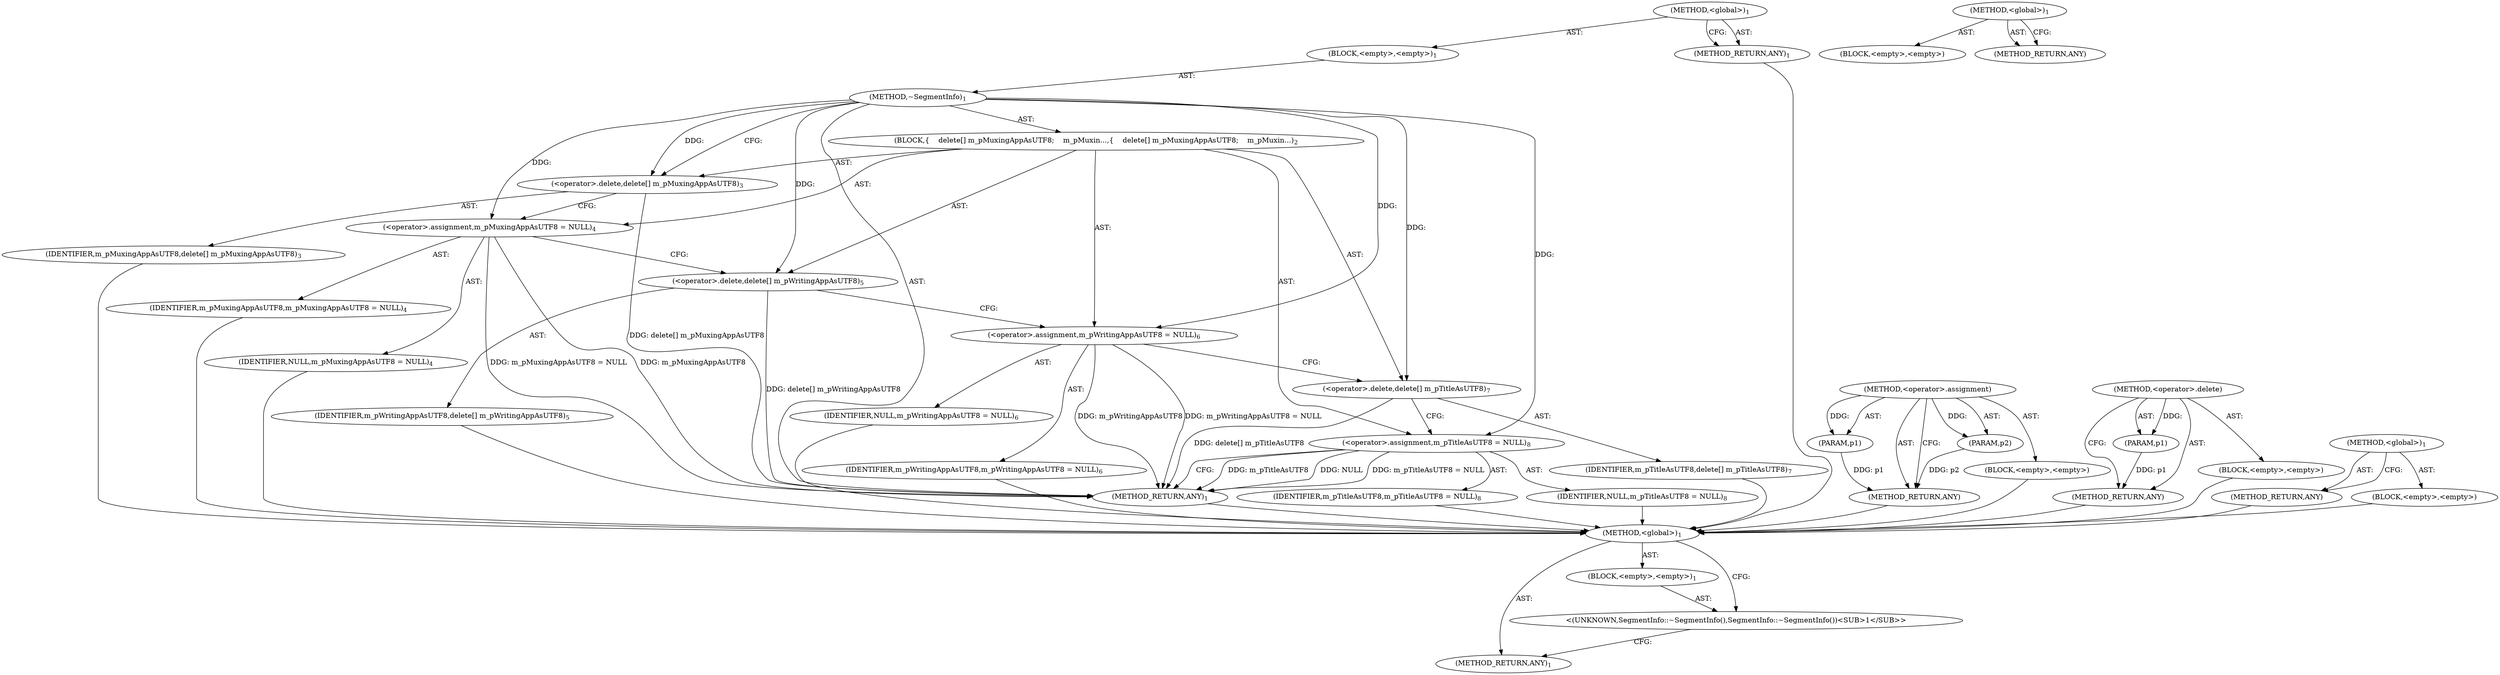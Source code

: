 digraph "&lt;global&gt;" {
vulnerable_6 [label=<(METHOD,&lt;global&gt;)<SUB>1</SUB>>];
vulnerable_7 [label=<(BLOCK,&lt;empty&gt;,&lt;empty&gt;)<SUB>1</SUB>>];
vulnerable_8 [label=<(METHOD,~SegmentInfo)<SUB>1</SUB>>];
vulnerable_9 [label=<(BLOCK,{
    delete[] m_pMuxingAppAsUTF8;
    m_pMuxin...,{
    delete[] m_pMuxingAppAsUTF8;
    m_pMuxin...)<SUB>2</SUB>>];
vulnerable_10 [label=<(&lt;operator&gt;.delete,delete[] m_pMuxingAppAsUTF8)<SUB>3</SUB>>];
vulnerable_11 [label=<(IDENTIFIER,m_pMuxingAppAsUTF8,delete[] m_pMuxingAppAsUTF8)<SUB>3</SUB>>];
vulnerable_12 [label=<(&lt;operator&gt;.assignment,m_pMuxingAppAsUTF8 = NULL)<SUB>4</SUB>>];
vulnerable_13 [label=<(IDENTIFIER,m_pMuxingAppAsUTF8,m_pMuxingAppAsUTF8 = NULL)<SUB>4</SUB>>];
vulnerable_14 [label=<(IDENTIFIER,NULL,m_pMuxingAppAsUTF8 = NULL)<SUB>4</SUB>>];
vulnerable_15 [label=<(&lt;operator&gt;.delete,delete[] m_pWritingAppAsUTF8)<SUB>5</SUB>>];
vulnerable_16 [label=<(IDENTIFIER,m_pWritingAppAsUTF8,delete[] m_pWritingAppAsUTF8)<SUB>5</SUB>>];
vulnerable_17 [label=<(&lt;operator&gt;.assignment,m_pWritingAppAsUTF8 = NULL)<SUB>6</SUB>>];
vulnerable_18 [label=<(IDENTIFIER,m_pWritingAppAsUTF8,m_pWritingAppAsUTF8 = NULL)<SUB>6</SUB>>];
vulnerable_19 [label=<(IDENTIFIER,NULL,m_pWritingAppAsUTF8 = NULL)<SUB>6</SUB>>];
vulnerable_20 [label=<(&lt;operator&gt;.delete,delete[] m_pTitleAsUTF8)<SUB>7</SUB>>];
vulnerable_21 [label=<(IDENTIFIER,m_pTitleAsUTF8,delete[] m_pTitleAsUTF8)<SUB>7</SUB>>];
vulnerable_22 [label=<(&lt;operator&gt;.assignment,m_pTitleAsUTF8 = NULL)<SUB>8</SUB>>];
vulnerable_23 [label=<(IDENTIFIER,m_pTitleAsUTF8,m_pTitleAsUTF8 = NULL)<SUB>8</SUB>>];
vulnerable_24 [label=<(IDENTIFIER,NULL,m_pTitleAsUTF8 = NULL)<SUB>8</SUB>>];
vulnerable_25 [label=<(METHOD_RETURN,ANY)<SUB>1</SUB>>];
vulnerable_27 [label=<(METHOD_RETURN,ANY)<SUB>1</SUB>>];
vulnerable_44 [label=<(METHOD,&lt;operator&gt;.assignment)>];
vulnerable_45 [label=<(PARAM,p1)>];
vulnerable_46 [label=<(PARAM,p2)>];
vulnerable_47 [label=<(BLOCK,&lt;empty&gt;,&lt;empty&gt;)>];
vulnerable_48 [label=<(METHOD_RETURN,ANY)>];
vulnerable_40 [label=<(METHOD,&lt;operator&gt;.delete)>];
vulnerable_41 [label=<(PARAM,p1)>];
vulnerable_42 [label=<(BLOCK,&lt;empty&gt;,&lt;empty&gt;)>];
vulnerable_43 [label=<(METHOD_RETURN,ANY)>];
vulnerable_34 [label=<(METHOD,&lt;global&gt;)<SUB>1</SUB>>];
vulnerable_35 [label=<(BLOCK,&lt;empty&gt;,&lt;empty&gt;)>];
vulnerable_36 [label=<(METHOD_RETURN,ANY)>];
fixed_6 [label=<(METHOD,&lt;global&gt;)<SUB>1</SUB>>];
fixed_7 [label=<(BLOCK,&lt;empty&gt;,&lt;empty&gt;)<SUB>1</SUB>>];
fixed_8 [label="<(UNKNOWN,SegmentInfo::~SegmentInfo(),SegmentInfo::~SegmentInfo())<SUB>1</SUB>>"];
fixed_9 [label=<(METHOD_RETURN,ANY)<SUB>1</SUB>>];
fixed_14 [label=<(METHOD,&lt;global&gt;)<SUB>1</SUB>>];
fixed_15 [label=<(BLOCK,&lt;empty&gt;,&lt;empty&gt;)>];
fixed_16 [label=<(METHOD_RETURN,ANY)>];
vulnerable_6 -> vulnerable_7  [key=0, label="AST: "];
vulnerable_6 -> vulnerable_27  [key=0, label="AST: "];
vulnerable_6 -> vulnerable_27  [key=1, label="CFG: "];
vulnerable_7 -> vulnerable_8  [key=0, label="AST: "];
vulnerable_8 -> vulnerable_9  [key=0, label="AST: "];
vulnerable_8 -> vulnerable_25  [key=0, label="AST: "];
vulnerable_8 -> vulnerable_10  [key=0, label="CFG: "];
vulnerable_8 -> vulnerable_10  [key=1, label="DDG: "];
vulnerable_8 -> vulnerable_12  [key=0, label="DDG: "];
vulnerable_8 -> vulnerable_17  [key=0, label="DDG: "];
vulnerable_8 -> vulnerable_22  [key=0, label="DDG: "];
vulnerable_8 -> vulnerable_15  [key=0, label="DDG: "];
vulnerable_8 -> vulnerable_20  [key=0, label="DDG: "];
vulnerable_9 -> vulnerable_10  [key=0, label="AST: "];
vulnerable_9 -> vulnerable_12  [key=0, label="AST: "];
vulnerable_9 -> vulnerable_15  [key=0, label="AST: "];
vulnerable_9 -> vulnerable_17  [key=0, label="AST: "];
vulnerable_9 -> vulnerable_20  [key=0, label="AST: "];
vulnerable_9 -> vulnerable_22  [key=0, label="AST: "];
vulnerable_10 -> vulnerable_11  [key=0, label="AST: "];
vulnerable_10 -> vulnerable_12  [key=0, label="CFG: "];
vulnerable_10 -> vulnerable_25  [key=0, label="DDG: delete[] m_pMuxingAppAsUTF8"];
vulnerable_11 -> fixed_6  [key=0];
vulnerable_12 -> vulnerable_13  [key=0, label="AST: "];
vulnerable_12 -> vulnerable_14  [key=0, label="AST: "];
vulnerable_12 -> vulnerable_15  [key=0, label="CFG: "];
vulnerable_12 -> vulnerable_25  [key=0, label="DDG: m_pMuxingAppAsUTF8"];
vulnerable_12 -> vulnerable_25  [key=1, label="DDG: m_pMuxingAppAsUTF8 = NULL"];
vulnerable_13 -> fixed_6  [key=0];
vulnerable_14 -> fixed_6  [key=0];
vulnerable_15 -> vulnerable_16  [key=0, label="AST: "];
vulnerable_15 -> vulnerable_17  [key=0, label="CFG: "];
vulnerable_15 -> vulnerable_25  [key=0, label="DDG: delete[] m_pWritingAppAsUTF8"];
vulnerable_16 -> fixed_6  [key=0];
vulnerable_17 -> vulnerable_18  [key=0, label="AST: "];
vulnerable_17 -> vulnerable_19  [key=0, label="AST: "];
vulnerable_17 -> vulnerable_20  [key=0, label="CFG: "];
vulnerable_17 -> vulnerable_25  [key=0, label="DDG: m_pWritingAppAsUTF8"];
vulnerable_17 -> vulnerable_25  [key=1, label="DDG: m_pWritingAppAsUTF8 = NULL"];
vulnerable_18 -> fixed_6  [key=0];
vulnerable_19 -> fixed_6  [key=0];
vulnerable_20 -> vulnerable_21  [key=0, label="AST: "];
vulnerable_20 -> vulnerable_22  [key=0, label="CFG: "];
vulnerable_20 -> vulnerable_25  [key=0, label="DDG: delete[] m_pTitleAsUTF8"];
vulnerable_21 -> fixed_6  [key=0];
vulnerable_22 -> vulnerable_23  [key=0, label="AST: "];
vulnerable_22 -> vulnerable_24  [key=0, label="AST: "];
vulnerable_22 -> vulnerable_25  [key=0, label="CFG: "];
vulnerable_22 -> vulnerable_25  [key=1, label="DDG: m_pTitleAsUTF8"];
vulnerable_22 -> vulnerable_25  [key=2, label="DDG: NULL"];
vulnerable_22 -> vulnerable_25  [key=3, label="DDG: m_pTitleAsUTF8 = NULL"];
vulnerable_23 -> fixed_6  [key=0];
vulnerable_24 -> fixed_6  [key=0];
vulnerable_25 -> fixed_6  [key=0];
vulnerable_27 -> fixed_6  [key=0];
vulnerable_44 -> vulnerable_45  [key=0, label="AST: "];
vulnerable_44 -> vulnerable_45  [key=1, label="DDG: "];
vulnerable_44 -> vulnerable_47  [key=0, label="AST: "];
vulnerable_44 -> vulnerable_46  [key=0, label="AST: "];
vulnerable_44 -> vulnerable_46  [key=1, label="DDG: "];
vulnerable_44 -> vulnerable_48  [key=0, label="AST: "];
vulnerable_44 -> vulnerable_48  [key=1, label="CFG: "];
vulnerable_45 -> vulnerable_48  [key=0, label="DDG: p1"];
vulnerable_46 -> vulnerable_48  [key=0, label="DDG: p2"];
vulnerable_47 -> fixed_6  [key=0];
vulnerable_48 -> fixed_6  [key=0];
vulnerable_40 -> vulnerable_41  [key=0, label="AST: "];
vulnerable_40 -> vulnerable_41  [key=1, label="DDG: "];
vulnerable_40 -> vulnerable_42  [key=0, label="AST: "];
vulnerable_40 -> vulnerable_43  [key=0, label="AST: "];
vulnerable_40 -> vulnerable_43  [key=1, label="CFG: "];
vulnerable_41 -> vulnerable_43  [key=0, label="DDG: p1"];
vulnerable_42 -> fixed_6  [key=0];
vulnerable_43 -> fixed_6  [key=0];
vulnerable_34 -> vulnerable_35  [key=0, label="AST: "];
vulnerable_34 -> vulnerable_36  [key=0, label="AST: "];
vulnerable_34 -> vulnerable_36  [key=1, label="CFG: "];
vulnerable_35 -> fixed_6  [key=0];
vulnerable_36 -> fixed_6  [key=0];
fixed_6 -> fixed_7  [key=0, label="AST: "];
fixed_6 -> fixed_9  [key=0, label="AST: "];
fixed_6 -> fixed_8  [key=0, label="CFG: "];
fixed_7 -> fixed_8  [key=0, label="AST: "];
fixed_8 -> fixed_9  [key=0, label="CFG: "];
fixed_14 -> fixed_15  [key=0, label="AST: "];
fixed_14 -> fixed_16  [key=0, label="AST: "];
fixed_14 -> fixed_16  [key=1, label="CFG: "];
}
